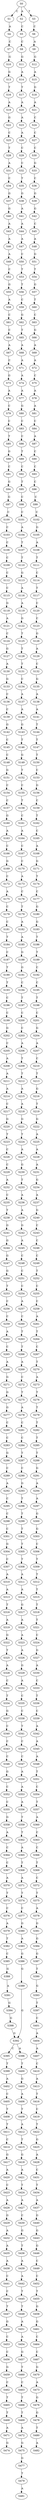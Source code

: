 strict digraph  {
	S0 -> S1 [ label = C ];
	S0 -> S2 [ label = A ];
	S0 -> S3 [ label = T ];
	S1 -> S4 [ label = A ];
	S2 -> S5 [ label = C ];
	S3 -> S6 [ label = C ];
	S4 -> S7 [ label = C ];
	S5 -> S8 [ label = C ];
	S6 -> S9 [ label = A ];
	S7 -> S10 [ label = G ];
	S8 -> S11 [ label = G ];
	S9 -> S12 [ label = G ];
	S10 -> S13 [ label = G ];
	S11 -> S14 [ label = A ];
	S12 -> S15 [ label = A ];
	S13 -> S16 [ label = T ];
	S14 -> S17 [ label = T ];
	S15 -> S18 [ label = G ];
	S16 -> S19 [ label = A ];
	S17 -> S20 [ label = A ];
	S18 -> S21 [ label = A ];
	S19 -> S22 [ label = G ];
	S20 -> S23 [ label = A ];
	S21 -> S24 [ label = C ];
	S22 -> S25 [ label = C ];
	S23 -> S26 [ label = A ];
	S24 -> S27 [ label = C ];
	S25 -> S28 [ label = T ];
	S26 -> S29 [ label = C ];
	S27 -> S30 [ label = C ];
	S28 -> S31 [ label = A ];
	S29 -> S32 [ label = C ];
	S30 -> S33 [ label = G ];
	S31 -> S34 [ label = C ];
	S32 -> S35 [ label = T ];
	S33 -> S36 [ label = C ];
	S34 -> S37 [ label = G ];
	S35 -> S38 [ label = G ];
	S36 -> S39 [ label = G ];
	S37 -> S40 [ label = G ];
	S38 -> S41 [ label = A ];
	S39 -> S42 [ label = G ];
	S40 -> S43 [ label = A ];
	S41 -> S44 [ label = A ];
	S42 -> S45 [ label = C ];
	S43 -> S46 [ label = A ];
	S44 -> S47 [ label = A ];
	S45 -> S48 [ label = A ];
	S46 -> S49 [ label = A ];
	S47 -> S50 [ label = C ];
	S48 -> S51 [ label = G ];
	S49 -> S52 [ label = C ];
	S50 -> S53 [ label = T ];
	S51 -> S54 [ label = T ];
	S52 -> S55 [ label = G ];
	S53 -> S56 [ label = T ];
	S54 -> S57 [ label = G ];
	S55 -> S58 [ label = A ];
	S56 -> S59 [ label = C ];
	S57 -> S60 [ label = T ];
	S58 -> S61 [ label = C ];
	S59 -> S62 [ label = G ];
	S60 -> S63 [ label = C ];
	S61 -> S64 [ label = C ];
	S62 -> S65 [ label = T ];
	S63 -> S66 [ label = G ];
	S64 -> S67 [ label = A ];
	S65 -> S68 [ label = A ];
	S66 -> S69 [ label = A ];
	S67 -> S70 [ label = C ];
	S68 -> S71 [ label = A ];
	S69 -> S72 [ label = A ];
	S70 -> S73 [ label = G ];
	S71 -> S74 [ label = A ];
	S72 -> S75 [ label = C ];
	S73 -> S76 [ label = A ];
	S74 -> S77 [ label = A ];
	S75 -> S78 [ label = A ];
	S76 -> S79 [ label = C ];
	S77 -> S80 [ label = G ];
	S78 -> S81 [ label = A ];
	S79 -> S82 [ label = C ];
	S80 -> S83 [ label = C ];
	S81 -> S84 [ label = C ];
	S82 -> S85 [ label = T ];
	S83 -> S86 [ label = C ];
	S84 -> S87 [ label = A ];
	S85 -> S88 [ label = G ];
	S86 -> S89 [ label = T ];
	S87 -> S90 [ label = C ];
	S88 -> S91 [ label = C ];
	S89 -> S92 [ label = C ];
	S90 -> S93 [ label = C ];
	S91 -> S94 [ label = G ];
	S92 -> S95 [ label = T ];
	S93 -> S96 [ label = C ];
	S94 -> S97 [ label = G ];
	S95 -> S98 [ label = C ];
	S96 -> S99 [ label = C ];
	S97 -> S100 [ label = C ];
	S98 -> S101 [ label = C ];
	S99 -> S102 [ label = C ];
	S100 -> S103 [ label = C ];
	S101 -> S104 [ label = A ];
	S102 -> S105 [ label = G ];
	S103 -> S106 [ label = C ];
	S104 -> S107 [ label = T ];
	S105 -> S108 [ label = A ];
	S106 -> S109 [ label = C ];
	S107 -> S110 [ label = T ];
	S108 -> S111 [ label = T ];
	S109 -> S112 [ label = C ];
	S110 -> S113 [ label = G ];
	S111 -> S114 [ label = C ];
	S112 -> S115 [ label = C ];
	S113 -> S116 [ label = A ];
	S114 -> S117 [ label = T ];
	S115 -> S118 [ label = G ];
	S116 -> S119 [ label = A ];
	S117 -> S120 [ label = C ];
	S118 -> S121 [ label = A ];
	S119 -> S122 [ label = G ];
	S120 -> S123 [ label = C ];
	S121 -> S124 [ label = C ];
	S122 -> S125 [ label = T ];
	S123 -> S126 [ label = G ];
	S124 -> S127 [ label = G ];
	S125 -> S128 [ label = T ];
	S126 -> S129 [ label = A ];
	S127 -> S130 [ label = A ];
	S128 -> S131 [ label = T ];
	S129 -> S132 [ label = C ];
	S130 -> S133 [ label = G ];
	S131 -> S134 [ label = C ];
	S132 -> S135 [ label = G ];
	S133 -> S136 [ label = C ];
	S134 -> S137 [ label = A ];
	S135 -> S138 [ label = A ];
	S136 -> S139 [ label = C ];
	S137 -> S140 [ label = A ];
	S138 -> S141 [ label = A ];
	S139 -> S142 [ label = G ];
	S140 -> S143 [ label = G ];
	S141 -> S144 [ label = T ];
	S142 -> S145 [ label = C ];
	S143 -> S146 [ label = T ];
	S144 -> S147 [ label = T ];
	S145 -> S148 [ label = C ];
	S146 -> S149 [ label = G ];
	S147 -> S150 [ label = T ];
	S148 -> S151 [ label = G ];
	S149 -> S152 [ label = T ];
	S150 -> S153 [ label = C ];
	S151 -> S154 [ label = C ];
	S152 -> S155 [ label = C ];
	S153 -> S156 [ label = G ];
	S154 -> S157 [ label = C ];
	S155 -> S158 [ label = T ];
	S156 -> S159 [ label = C ];
	S157 -> S160 [ label = G ];
	S158 -> S161 [ label = C ];
	S159 -> S162 [ label = T ];
	S160 -> S163 [ label = A ];
	S161 -> S164 [ label = A ];
	S162 -> S165 [ label = C ];
	S163 -> S166 [ label = C ];
	S164 -> S167 [ label = C ];
	S165 -> S168 [ label = A ];
	S166 -> S169 [ label = G ];
	S167 -> S170 [ label = C ];
	S168 -> S171 [ label = G ];
	S169 -> S172 [ label = C ];
	S170 -> S173 [ label = A ];
	S171 -> S174 [ label = T ];
	S172 -> S175 [ label = A ];
	S173 -> S176 [ label = C ];
	S174 -> S177 [ label = C ];
	S175 -> S178 [ label = C ];
	S176 -> S179 [ label = T ];
	S177 -> S180 [ label = G ];
	S178 -> S181 [ label = C ];
	S179 -> S182 [ label = A ];
	S180 -> S183 [ label = G ];
	S181 -> S184 [ label = T ];
	S182 -> S185 [ label = A ];
	S183 -> S186 [ label = T ];
	S184 -> S187 [ label = C ];
	S185 -> S188 [ label = G ];
	S186 -> S189 [ label = T ];
	S187 -> S190 [ label = T ];
	S188 -> S191 [ label = G ];
	S189 -> S192 [ label = C ];
	S190 -> S193 [ label = T ];
	S191 -> S194 [ label = C ];
	S192 -> S195 [ label = C ];
	S193 -> S196 [ label = C ];
	S194 -> S197 [ label = T ];
	S195 -> S198 [ label = T ];
	S196 -> S199 [ label = C ];
	S197 -> S200 [ label = C ];
	S198 -> S201 [ label = C ];
	S199 -> S202 [ label = G ];
	S200 -> S203 [ label = C ];
	S201 -> S204 [ label = G ];
	S202 -> S205 [ label = C ];
	S203 -> S206 [ label = A ];
	S204 -> S207 [ label = A ];
	S205 -> S208 [ label = A ];
	S206 -> S209 [ label = T ];
	S207 -> S210 [ label = C ];
	S208 -> S211 [ label = A ];
	S209 -> S212 [ label = T ];
	S210 -> S213 [ label = T ];
	S211 -> S214 [ label = A ];
	S212 -> S215 [ label = A ];
	S213 -> S216 [ label = G ];
	S214 -> S217 [ label = C ];
	S215 -> S218 [ label = A ];
	S216 -> S219 [ label = T ];
	S217 -> S220 [ label = G ];
	S218 -> S221 [ label = G ];
	S219 -> S222 [ label = G ];
	S220 -> S223 [ label = T ];
	S221 -> S224 [ label = T ];
	S222 -> S225 [ label = A ];
	S223 -> S226 [ label = C ];
	S224 -> S227 [ label = A ];
	S225 -> S228 [ label = A ];
	S226 -> S229 [ label = C ];
	S227 -> S230 [ label = G ];
	S228 -> S231 [ label = A ];
	S229 -> S232 [ label = A ];
	S230 -> S233 [ label = T ];
	S231 -> S234 [ label = G ];
	S232 -> S235 [ label = C ];
	S233 -> S236 [ label = A ];
	S234 -> S237 [ label = A ];
	S235 -> S238 [ label = T ];
	S236 -> S239 [ label = A ];
	S237 -> S240 [ label = G ];
	S238 -> S241 [ label = G ];
	S239 -> S242 [ label = G ];
	S240 -> S243 [ label = C ];
	S241 -> S244 [ label = G ];
	S242 -> S245 [ label = A ];
	S243 -> S246 [ label = C ];
	S244 -> S247 [ label = G ];
	S245 -> S248 [ label = C ];
	S246 -> S249 [ label = C ];
	S247 -> S250 [ label = G ];
	S248 -> S251 [ label = C ];
	S249 -> S252 [ label = T ];
	S250 -> S253 [ label = T ];
	S251 -> S254 [ label = C ];
	S252 -> S255 [ label = C ];
	S253 -> S256 [ label = C ];
	S254 -> S257 [ label = A ];
	S255 -> S258 [ label = C ];
	S256 -> S259 [ label = C ];
	S257 -> S260 [ label = C ];
	S258 -> S261 [ label = A ];
	S259 -> S262 [ label = A ];
	S260 -> S263 [ label = T ];
	S261 -> S264 [ label = T ];
	S262 -> S265 [ label = C ];
	S263 -> S266 [ label = T ];
	S264 -> S267 [ label = C ];
	S265 -> S268 [ label = A ];
	S266 -> S269 [ label = A ];
	S267 -> S270 [ label = T ];
	S268 -> S271 [ label = G ];
	S269 -> S272 [ label = C ];
	S270 -> S273 [ label = A ];
	S271 -> S274 [ label = G ];
	S272 -> S275 [ label = T ];
	S273 -> S276 [ label = T ];
	S274 -> S277 [ label = G ];
	S275 -> S278 [ label = A ];
	S276 -> S279 [ label = T ];
	S277 -> S280 [ label = C ];
	S278 -> S281 [ label = C ];
	S279 -> S282 [ label = T ];
	S280 -> S283 [ label = C ];
	S281 -> S284 [ label = C ];
	S282 -> S285 [ label = T ];
	S283 -> S286 [ label = G ];
	S284 -> S287 [ label = T ];
	S285 -> S288 [ label = T ];
	S286 -> S289 [ label = C ];
	S287 -> S290 [ label = C ];
	S288 -> S291 [ label = G ];
	S289 -> S292 [ label = A ];
	S290 -> S293 [ label = G ];
	S291 -> S294 [ label = A ];
	S292 -> S295 [ label = C ];
	S293 -> S296 [ label = T ];
	S294 -> S297 [ label = A ];
	S295 -> S298 [ label = C ];
	S296 -> S299 [ label = T ];
	S297 -> S300 [ label = G ];
	S298 -> S301 [ label = C ];
	S299 -> S302 [ label = T ];
	S300 -> S303 [ label = G ];
	S301 -> S304 [ label = G ];
	S302 -> S305 [ label = T ];
	S303 -> S306 [ label = C ];
	S304 -> S307 [ label = C ];
	S305 -> S308 [ label = T ];
	S306 -> S309 [ label = T ];
	S307 -> S310 [ label = A ];
	S308 -> S311 [ label = A ];
	S309 -> S312 [ label = T ];
	S310 -> S313 [ label = A ];
	S311 -> S314 [ label = A ];
	S312 -> S315 [ label = T ];
	S313 -> S316 [ label = T ];
	S314 -> S317 [ label = G ];
	S315 -> S318 [ label = T ];
	S316 -> S319 [ label = A ];
	S317 -> S320 [ label = A ];
	S318 -> S321 [ label = T ];
	S319 -> S322 [ label = G ];
	S320 -> S323 [ label = A ];
	S321 -> S324 [ label = C ];
	S322 -> S325 [ label = T ];
	S323 -> S326 [ label = A ];
	S324 -> S327 [ label = G ];
	S325 -> S328 [ label = A ];
	S326 -> S329 [ label = G ];
	S327 -> S330 [ label = A ];
	S328 -> S331 [ label = C ];
	S329 -> S332 [ label = A ];
	S330 -> S333 [ label = C ];
	S331 -> S334 [ label = T ];
	S332 -> S335 [ label = C ];
	S333 -> S336 [ label = T ];
	S334 -> S337 [ label = G ];
	S335 -> S338 [ label = C ];
	S336 -> S339 [ label = C ];
	S337 -> S340 [ label = C ];
	S338 -> S341 [ label = T ];
	S339 -> S342 [ label = A ];
	S340 -> S343 [ label = C ];
	S341 -> S344 [ label = C ];
	S342 -> S345 [ label = A ];
	S343 -> S346 [ label = C ];
	S344 -> S347 [ label = C ];
	S345 -> S348 [ label = A ];
	S346 -> S349 [ label = G ];
	S347 -> S350 [ label = A ];
	S348 -> S351 [ label = T ];
	S349 -> S352 [ label = C ];
	S350 -> S353 [ label = A ];
	S351 -> S354 [ label = C ];
	S352 -> S355 [ label = C ];
	S353 -> S356 [ label = A ];
	S354 -> S357 [ label = T ];
	S355 -> S358 [ label = G ];
	S356 -> S359 [ label = T ];
	S357 -> S360 [ label = A ];
	S358 -> S361 [ label = A ];
	S359 -> S362 [ label = T ];
	S360 -> S363 [ label = C ];
	S361 -> S364 [ label = C ];
	S362 -> S365 [ label = A ];
	S363 -> S366 [ label = C ];
	S364 -> S367 [ label = C ];
	S365 -> S368 [ label = T ];
	S366 -> S369 [ label = T ];
	S367 -> S370 [ label = A ];
	S368 -> S371 [ label = A ];
	S369 -> S372 [ label = C ];
	S370 -> S373 [ label = T ];
	S371 -> S374 [ label = T ];
	S372 -> S375 [ label = T ];
	S373 -> S376 [ label = C ];
	S374 -> S377 [ label = C ];
	S375 -> S378 [ label = A ];
	S376 -> S379 [ label = A ];
	S377 -> S380 [ label = G ];
	S378 -> S381 [ label = G ];
	S379 -> S382 [ label = T ];
	S380 -> S383 [ label = A ];
	S381 -> S384 [ label = G ];
	S382 -> S385 [ label = C ];
	S383 -> S386 [ label = G ];
	S384 -> S387 [ label = G ];
	S385 -> S388 [ label = G ];
	S386 -> S389 [ label = G ];
	S387 -> S390 [ label = T ];
	S388 -> S391 [ label = A ];
	S389 -> S392 [ label = G ];
	S390 -> S393 [ label = G ];
	S391 -> S394 [ label = G ];
	S392 -> S395 [ label = C ];
	S392 -> S396 [ label = A ];
	S393 -> S397 [ label = T ];
	S394 -> S398 [ label = G ];
	S395 -> S399 [ label = T ];
	S396 -> S400 [ label = T ];
	S397 -> S401 [ label = C ];
	S398 -> S392 [ label = G ];
	S399 -> S402 [ label = A ];
	S400 -> S403 [ label = G ];
	S401 -> S404 [ label = A ];
	S402 -> S405 [ label = C ];
	S403 -> S406 [ label = A ];
	S404 -> S407 [ label = A ];
	S405 -> S408 [ label = T ];
	S406 -> S409 [ label = T ];
	S407 -> S410 [ label = C ];
	S408 -> S411 [ label = T ];
	S409 -> S412 [ label = A ];
	S410 -> S413 [ label = A ];
	S411 -> S414 [ label = C ];
	S412 -> S415 [ label = T ];
	S413 -> S416 [ label = T ];
	S414 -> S417 [ label = G ];
	S415 -> S418 [ label = G ];
	S416 -> S419 [ label = C ];
	S417 -> S420 [ label = A ];
	S418 -> S421 [ label = A ];
	S419 -> S422 [ label = T ];
	S420 -> S423 [ label = C ];
	S421 -> S424 [ label = T ];
	S422 -> S425 [ label = G ];
	S423 -> S426 [ label = A ];
	S424 -> S427 [ label = A ];
	S425 -> S428 [ label = A ];
	S426 -> S429 [ label = G ];
	S427 -> S430 [ label = C ];
	S428 -> S431 [ label = C ];
	S429 -> S432 [ label = A ];
	S430 -> S433 [ label = G ];
	S431 -> S434 [ label = T ];
	S432 -> S435 [ label = A ];
	S433 -> S436 [ label = T ];
	S434 -> S437 [ label = A ];
	S435 -> S438 [ label = A ];
	S436 -> S439 [ label = A ];
	S437 -> S440 [ label = G ];
	S438 -> S441 [ label = C ];
	S439 -> S442 [ label = A ];
	S440 -> S443 [ label = G ];
	S441 -> S444 [ label = C ];
	S442 -> S445 [ label = T ];
	S443 -> S446 [ label = G ];
	S444 -> S447 [ label = T ];
	S445 -> S448 [ label = T ];
	S446 -> S449 [ label = C ];
	S447 -> S450 [ label = G ];
	S448 -> S451 [ label = A ];
	S449 -> S452 [ label = C ];
	S450 -> S453 [ label = C ];
	S451 -> S454 [ label = A ];
	S452 -> S455 [ label = T ];
	S453 -> S456 [ label = C ];
	S454 -> S457 [ label = G ];
	S455 -> S458 [ label = G ];
	S456 -> S459 [ label = G ];
	S457 -> S460 [ label = T ];
	S458 -> S461 [ label = G ];
	S459 -> S462 [ label = C ];
	S460 -> S463 [ label = C ];
	S461 -> S464 [ label = C ];
	S462 -> S465 [ label = T ];
	S463 -> S466 [ label = T ];
	S464 -> S467 [ label = C ];
	S465 -> S468 [ label = T ];
	S466 -> S469 [ label = T ];
	S467 -> S470 [ label = G ];
	S468 -> S471 [ label = A ];
	S469 -> S472 [ label = A ];
	S470 -> S473 [ label = A ];
	S471 -> S474 [ label = G ];
	S472 -> S475 [ label = G ];
	S473 -> S476 [ label = G ];
	S475 -> S477 [ label = G ];
	S476 -> S478 [ label = G ];
	S477 -> S479 [ label = T ];
	S478 -> S480 [ label = T ];
	S479 -> S481 [ label = A ];
	S480 -> S482 [ label = A ];
}
